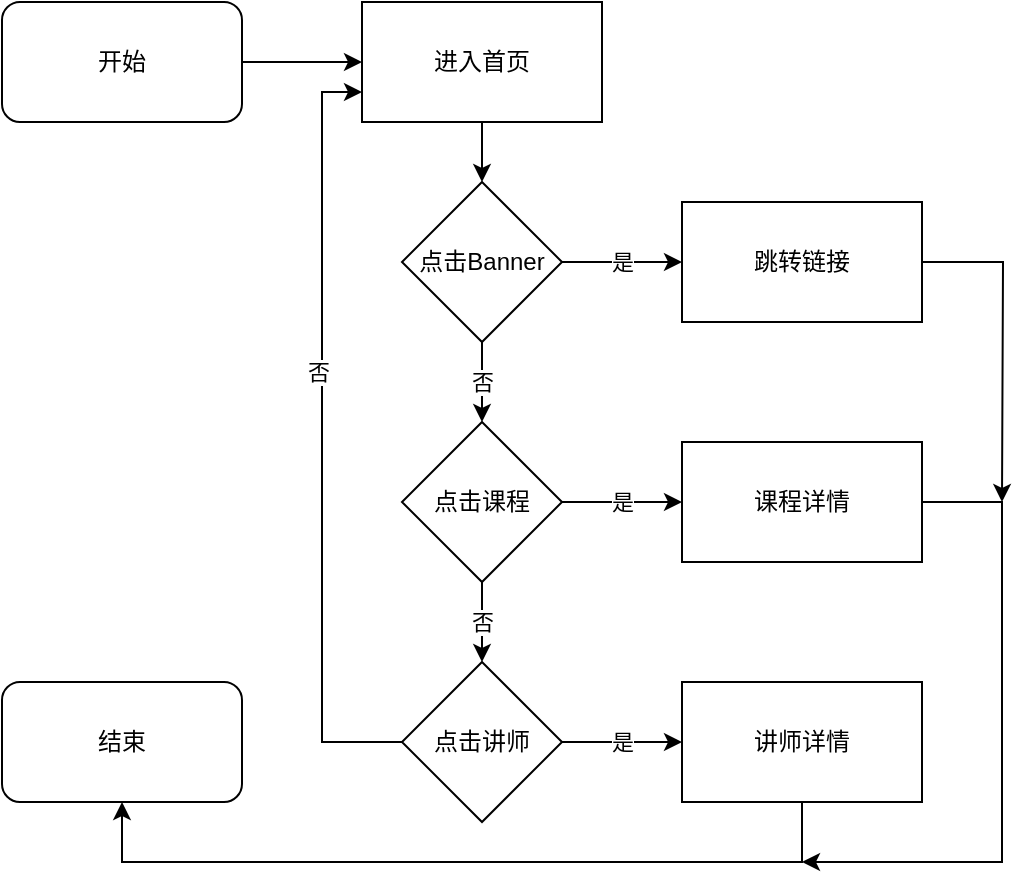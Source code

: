 <mxfile version="14.6.10" type="github" pages="8">
  <diagram id="-muVetCGprohidL9E17A" name="首页">
    <mxGraphModel dx="868" dy="482" grid="0" gridSize="10" guides="1" tooltips="1" connect="1" arrows="1" fold="1" page="1" pageScale="1" pageWidth="827" pageHeight="1169" math="0" shadow="0">
      <root>
        <mxCell id="0" />
        <mxCell id="1" parent="0" />
        <mxCell id="ohln1rY9EhB7PHT9uB4L-3" value="" style="edgeStyle=orthogonalEdgeStyle;rounded=0;orthogonalLoop=1;jettySize=auto;html=1;" parent="1" source="ohln1rY9EhB7PHT9uB4L-1" target="ohln1rY9EhB7PHT9uB4L-2" edge="1">
          <mxGeometry relative="1" as="geometry" />
        </mxCell>
        <mxCell id="ohln1rY9EhB7PHT9uB4L-1" value="开始" style="rounded=1;whiteSpace=wrap;html=1;" parent="1" vertex="1">
          <mxGeometry x="30" y="120" width="120" height="60" as="geometry" />
        </mxCell>
        <mxCell id="ohln1rY9EhB7PHT9uB4L-9" value="" style="edgeStyle=orthogonalEdgeStyle;rounded=0;orthogonalLoop=1;jettySize=auto;html=1;" parent="1" source="ohln1rY9EhB7PHT9uB4L-2" target="ohln1rY9EhB7PHT9uB4L-8" edge="1">
          <mxGeometry relative="1" as="geometry" />
        </mxCell>
        <mxCell id="ohln1rY9EhB7PHT9uB4L-2" value="进入首页" style="rounded=0;whiteSpace=wrap;html=1;" parent="1" vertex="1">
          <mxGeometry x="210" y="120" width="120" height="60" as="geometry" />
        </mxCell>
        <mxCell id="ohln1rY9EhB7PHT9uB4L-11" value="是" style="edgeStyle=orthogonalEdgeStyle;rounded=0;orthogonalLoop=1;jettySize=auto;html=1;" parent="1" source="ohln1rY9EhB7PHT9uB4L-8" target="ohln1rY9EhB7PHT9uB4L-10" edge="1">
          <mxGeometry relative="1" as="geometry" />
        </mxCell>
        <mxCell id="ohln1rY9EhB7PHT9uB4L-15" value="否" style="edgeStyle=orthogonalEdgeStyle;rounded=0;orthogonalLoop=1;jettySize=auto;html=1;" parent="1" source="ohln1rY9EhB7PHT9uB4L-8" target="ohln1rY9EhB7PHT9uB4L-14" edge="1">
          <mxGeometry relative="1" as="geometry" />
        </mxCell>
        <mxCell id="ohln1rY9EhB7PHT9uB4L-8" value="点击Banner" style="rhombus;whiteSpace=wrap;html=1;rounded=0;" parent="1" vertex="1">
          <mxGeometry x="230" y="210" width="80" height="80" as="geometry" />
        </mxCell>
        <mxCell id="ohln1rY9EhB7PHT9uB4L-31" style="edgeStyle=orthogonalEdgeStyle;rounded=0;orthogonalLoop=1;jettySize=auto;html=1;exitX=1;exitY=0.5;exitDx=0;exitDy=0;" parent="1" source="ohln1rY9EhB7PHT9uB4L-10" edge="1">
          <mxGeometry relative="1" as="geometry">
            <mxPoint x="530" y="370" as="targetPoint" />
          </mxGeometry>
        </mxCell>
        <mxCell id="ohln1rY9EhB7PHT9uB4L-10" value="跳转链接" style="whiteSpace=wrap;html=1;rounded=0;" parent="1" vertex="1">
          <mxGeometry x="370" y="220" width="120" height="60" as="geometry" />
        </mxCell>
        <mxCell id="ohln1rY9EhB7PHT9uB4L-17" value="否" style="edgeStyle=orthogonalEdgeStyle;rounded=0;orthogonalLoop=1;jettySize=auto;html=1;" parent="1" source="ohln1rY9EhB7PHT9uB4L-14" target="ohln1rY9EhB7PHT9uB4L-16" edge="1">
          <mxGeometry relative="1" as="geometry" />
        </mxCell>
        <mxCell id="ohln1rY9EhB7PHT9uB4L-25" value="是" style="edgeStyle=orthogonalEdgeStyle;rounded=0;orthogonalLoop=1;jettySize=auto;html=1;" parent="1" source="ohln1rY9EhB7PHT9uB4L-14" target="ohln1rY9EhB7PHT9uB4L-24" edge="1">
          <mxGeometry relative="1" as="geometry" />
        </mxCell>
        <mxCell id="ohln1rY9EhB7PHT9uB4L-14" value="点击课程" style="rhombus;whiteSpace=wrap;html=1;rounded=0;" parent="1" vertex="1">
          <mxGeometry x="230" y="330" width="80" height="80" as="geometry" />
        </mxCell>
        <mxCell id="ohln1rY9EhB7PHT9uB4L-27" value="是" style="edgeStyle=orthogonalEdgeStyle;rounded=0;orthogonalLoop=1;jettySize=auto;html=1;" parent="1" source="ohln1rY9EhB7PHT9uB4L-16" target="ohln1rY9EhB7PHT9uB4L-26" edge="1">
          <mxGeometry relative="1" as="geometry" />
        </mxCell>
        <mxCell id="UWkMSbDkoD0yoZh-emvr-1" style="edgeStyle=orthogonalEdgeStyle;rounded=0;orthogonalLoop=1;jettySize=auto;html=1;entryX=0;entryY=0.75;entryDx=0;entryDy=0;" parent="1" source="ohln1rY9EhB7PHT9uB4L-16" target="ohln1rY9EhB7PHT9uB4L-2" edge="1">
          <mxGeometry relative="1" as="geometry">
            <Array as="points">
              <mxPoint x="190" y="490" />
              <mxPoint x="190" y="165" />
            </Array>
          </mxGeometry>
        </mxCell>
        <mxCell id="UWkMSbDkoD0yoZh-emvr-2" value="否" style="edgeLabel;html=1;align=center;verticalAlign=middle;resizable=0;points=[];" parent="UWkMSbDkoD0yoZh-emvr-1" vertex="1" connectable="0">
          <mxGeometry x="0.169" y="2" relative="1" as="geometry">
            <mxPoint as="offset" />
          </mxGeometry>
        </mxCell>
        <mxCell id="ohln1rY9EhB7PHT9uB4L-16" value="点击讲师" style="rhombus;whiteSpace=wrap;html=1;rounded=0;" parent="1" vertex="1">
          <mxGeometry x="230" y="450" width="80" height="80" as="geometry" />
        </mxCell>
        <mxCell id="ohln1rY9EhB7PHT9uB4L-22" value="结束" style="rounded=1;whiteSpace=wrap;html=1;" parent="1" vertex="1">
          <mxGeometry x="30" y="460" width="120" height="60" as="geometry" />
        </mxCell>
        <mxCell id="ohln1rY9EhB7PHT9uB4L-30" style="edgeStyle=orthogonalEdgeStyle;rounded=0;orthogonalLoop=1;jettySize=auto;html=1;exitX=1;exitY=0.5;exitDx=0;exitDy=0;" parent="1" source="ohln1rY9EhB7PHT9uB4L-24" edge="1">
          <mxGeometry relative="1" as="geometry">
            <mxPoint x="430" y="550" as="targetPoint" />
            <Array as="points">
              <mxPoint x="530" y="370" />
              <mxPoint x="530" y="550" />
              <mxPoint x="430" y="550" />
            </Array>
          </mxGeometry>
        </mxCell>
        <mxCell id="ohln1rY9EhB7PHT9uB4L-24" value="课程详情" style="whiteSpace=wrap;html=1;rounded=0;" parent="1" vertex="1">
          <mxGeometry x="370" y="340" width="120" height="60" as="geometry" />
        </mxCell>
        <mxCell id="ohln1rY9EhB7PHT9uB4L-29" style="edgeStyle=orthogonalEdgeStyle;rounded=0;orthogonalLoop=1;jettySize=auto;html=1;entryX=0.5;entryY=1;entryDx=0;entryDy=0;" parent="1" source="ohln1rY9EhB7PHT9uB4L-26" target="ohln1rY9EhB7PHT9uB4L-22" edge="1">
          <mxGeometry relative="1" as="geometry">
            <mxPoint x="90" y="600" as="targetPoint" />
            <Array as="points">
              <mxPoint x="430" y="550" />
              <mxPoint x="90" y="550" />
            </Array>
          </mxGeometry>
        </mxCell>
        <mxCell id="ohln1rY9EhB7PHT9uB4L-26" value="讲师详情" style="whiteSpace=wrap;html=1;rounded=0;" parent="1" vertex="1">
          <mxGeometry x="370" y="460" width="120" height="60" as="geometry" />
        </mxCell>
      </root>
    </mxGraphModel>
  </diagram>
  <diagram id="BowaKGtA6qMr1BKsDz0Y" name="前台课程">
    <mxGraphModel dx="868" dy="482" grid="0" gridSize="10" guides="1" tooltips="1" connect="1" arrows="1" fold="1" page="1" pageScale="1" pageWidth="827" pageHeight="1169" math="0" shadow="0">
      <root>
        <mxCell id="KxBfUZQudGoGJKo_5Ngx-0" />
        <mxCell id="KxBfUZQudGoGJKo_5Ngx-1" parent="KxBfUZQudGoGJKo_5Ngx-0" />
        <mxCell id="zHdqhOE-mdiMgfRCY0YF-0" value="" style="edgeStyle=orthogonalEdgeStyle;rounded=0;orthogonalLoop=1;jettySize=auto;html=1;" parent="KxBfUZQudGoGJKo_5Ngx-1" source="Gzapa52f0Rgi2k--cGq4-0" target="K82Faf132YP2vwXWGpzv-0" edge="1">
          <mxGeometry relative="1" as="geometry" />
        </mxCell>
        <mxCell id="Gzapa52f0Rgi2k--cGq4-0" value="开始" style="rounded=1;whiteSpace=wrap;html=1;" parent="KxBfUZQudGoGJKo_5Ngx-1" vertex="1">
          <mxGeometry x="30" y="20" width="120" height="60" as="geometry" />
        </mxCell>
        <mxCell id="Gzapa52f0Rgi2k--cGq4-6" value="" style="edgeStyle=orthogonalEdgeStyle;rounded=0;orthogonalLoop=1;jettySize=auto;html=1;" parent="KxBfUZQudGoGJKo_5Ngx-1" source="Gzapa52f0Rgi2k--cGq4-3" target="Gzapa52f0Rgi2k--cGq4-5" edge="1">
          <mxGeometry relative="1" as="geometry" />
        </mxCell>
        <mxCell id="Gzapa52f0Rgi2k--cGq4-3" value="课程分类" style="rounded=0;whiteSpace=wrap;html=1;" parent="KxBfUZQudGoGJKo_5Ngx-1" vertex="1">
          <mxGeometry x="420" y="20" width="120" height="60" as="geometry" />
        </mxCell>
        <mxCell id="Gzapa52f0Rgi2k--cGq4-8" value="" style="edgeStyle=orthogonalEdgeStyle;rounded=0;orthogonalLoop=1;jettySize=auto;html=1;" parent="KxBfUZQudGoGJKo_5Ngx-1" source="Gzapa52f0Rgi2k--cGq4-5" target="Gzapa52f0Rgi2k--cGq4-7" edge="1">
          <mxGeometry relative="1" as="geometry" />
        </mxCell>
        <mxCell id="Gzapa52f0Rgi2k--cGq4-5" value="选择排序方式" style="rounded=0;whiteSpace=wrap;html=1;" parent="KxBfUZQudGoGJKo_5Ngx-1" vertex="1">
          <mxGeometry x="420" y="120" width="120" height="60" as="geometry" />
        </mxCell>
        <mxCell id="zHdqhOE-mdiMgfRCY0YF-3" value="" style="edgeStyle=orthogonalEdgeStyle;rounded=0;orthogonalLoop=1;jettySize=auto;html=1;" parent="KxBfUZQudGoGJKo_5Ngx-1" source="Gzapa52f0Rgi2k--cGq4-7" target="zHdqhOE-mdiMgfRCY0YF-2" edge="1">
          <mxGeometry relative="1" as="geometry" />
        </mxCell>
        <mxCell id="Gzapa52f0Rgi2k--cGq4-7" value="分页查询" style="rounded=0;whiteSpace=wrap;html=1;" parent="KxBfUZQudGoGJKo_5Ngx-1" vertex="1">
          <mxGeometry x="420" y="260" width="120" height="60" as="geometry" />
        </mxCell>
        <mxCell id="zHdqhOE-mdiMgfRCY0YF-1" value="" style="edgeStyle=orthogonalEdgeStyle;rounded=0;orthogonalLoop=1;jettySize=auto;html=1;" parent="KxBfUZQudGoGJKo_5Ngx-1" source="K82Faf132YP2vwXWGpzv-0" target="Gzapa52f0Rgi2k--cGq4-3" edge="1">
          <mxGeometry relative="1" as="geometry" />
        </mxCell>
        <mxCell id="K82Faf132YP2vwXWGpzv-0" value="前台课程" style="rounded=0;whiteSpace=wrap;html=1;" parent="KxBfUZQudGoGJKo_5Ngx-1" vertex="1">
          <mxGeometry x="220" y="20" width="120" height="60" as="geometry" />
        </mxCell>
        <mxCell id="zHdqhOE-mdiMgfRCY0YF-4" value="是" style="edgeStyle=orthogonalEdgeStyle;rounded=0;orthogonalLoop=1;jettySize=auto;html=1;" parent="KxBfUZQudGoGJKo_5Ngx-1" source="zHdqhOE-mdiMgfRCY0YF-2" edge="1">
          <mxGeometry relative="1" as="geometry">
            <mxPoint x="150" y="290" as="targetPoint" />
          </mxGeometry>
        </mxCell>
        <mxCell id="zHdqhOE-mdiMgfRCY0YF-5" style="edgeStyle=orthogonalEdgeStyle;rounded=0;orthogonalLoop=1;jettySize=auto;html=1;entryX=0.5;entryY=1;entryDx=0;entryDy=0;" parent="KxBfUZQudGoGJKo_5Ngx-1" source="zHdqhOE-mdiMgfRCY0YF-2" target="K82Faf132YP2vwXWGpzv-0" edge="1">
          <mxGeometry relative="1" as="geometry" />
        </mxCell>
        <mxCell id="zHdqhOE-mdiMgfRCY0YF-10" value="否" style="edgeLabel;html=1;align=center;verticalAlign=middle;resizable=0;points=[];" parent="zHdqhOE-mdiMgfRCY0YF-5" vertex="1" connectable="0">
          <mxGeometry x="-0.176" y="-2" relative="1" as="geometry">
            <mxPoint as="offset" />
          </mxGeometry>
        </mxCell>
        <mxCell id="zHdqhOE-mdiMgfRCY0YF-2" value="选择课程" style="rhombus;whiteSpace=wrap;html=1;" parent="KxBfUZQudGoGJKo_5Ngx-1" vertex="1">
          <mxGeometry x="240" y="250" width="80" height="80" as="geometry" />
        </mxCell>
        <mxCell id="zHdqhOE-mdiMgfRCY0YF-6" value="结束" style="rounded=1;whiteSpace=wrap;html=1;" parent="KxBfUZQudGoGJKo_5Ngx-1" vertex="1">
          <mxGeometry x="30" y="140" width="120" height="60" as="geometry" />
        </mxCell>
        <mxCell id="zHdqhOE-mdiMgfRCY0YF-8" value="" style="edgeStyle=orthogonalEdgeStyle;rounded=0;orthogonalLoop=1;jettySize=auto;html=1;" parent="KxBfUZQudGoGJKo_5Ngx-1" source="zHdqhOE-mdiMgfRCY0YF-7" target="zHdqhOE-mdiMgfRCY0YF-6" edge="1">
          <mxGeometry relative="1" as="geometry" />
        </mxCell>
        <mxCell id="zHdqhOE-mdiMgfRCY0YF-7" value="课程详情" style="rounded=0;whiteSpace=wrap;html=1;" parent="KxBfUZQudGoGJKo_5Ngx-1" vertex="1">
          <mxGeometry x="30" y="260" width="120" height="60" as="geometry" />
        </mxCell>
      </root>
    </mxGraphModel>
  </diagram>
  <diagram id="MepPPicDG2moPX-8mlr6" name="前台讲师">
    <mxGraphModel dx="868" dy="426" grid="0" gridSize="10" guides="1" tooltips="1" connect="1" arrows="1" fold="1" page="1" pageScale="1" pageWidth="827" pageHeight="1169" math="0" shadow="0">
      <root>
        <mxCell id="RYURyzUsfLm2JB_ogs4t-0" />
        <mxCell id="RYURyzUsfLm2JB_ogs4t-1" parent="RYURyzUsfLm2JB_ogs4t-0" />
        <mxCell id="tb-qzKbm0wfXL_SfX2Sx-0" value="" style="edgeStyle=orthogonalEdgeStyle;rounded=0;orthogonalLoop=1;jettySize=auto;html=1;" parent="RYURyzUsfLm2JB_ogs4t-1" source="KsVBIH08QNQ1NyHOmJTG-0" target="KsVBIH08QNQ1NyHOmJTG-1" edge="1">
          <mxGeometry relative="1" as="geometry" />
        </mxCell>
        <mxCell id="KsVBIH08QNQ1NyHOmJTG-0" value="开始" style="rounded=1;whiteSpace=wrap;html=1;" parent="RYURyzUsfLm2JB_ogs4t-1" vertex="1">
          <mxGeometry x="20" y="80" width="120" height="60" as="geometry" />
        </mxCell>
        <mxCell id="tb-qzKbm0wfXL_SfX2Sx-2" value="" style="edgeStyle=orthogonalEdgeStyle;rounded=0;orthogonalLoop=1;jettySize=auto;html=1;" parent="RYURyzUsfLm2JB_ogs4t-1" source="KsVBIH08QNQ1NyHOmJTG-1" target="tb-qzKbm0wfXL_SfX2Sx-1" edge="1">
          <mxGeometry relative="1" as="geometry" />
        </mxCell>
        <mxCell id="KsVBIH08QNQ1NyHOmJTG-1" value="前台课程" style="rounded=0;whiteSpace=wrap;html=1;" parent="RYURyzUsfLm2JB_ogs4t-1" vertex="1">
          <mxGeometry x="210" y="80" width="120" height="60" as="geometry" />
        </mxCell>
        <mxCell id="cSg_9xb-fCkNPHm3gPU1-3" value="" style="edgeStyle=orthogonalEdgeStyle;rounded=0;orthogonalLoop=1;jettySize=auto;html=1;" parent="RYURyzUsfLm2JB_ogs4t-1" source="tb-qzKbm0wfXL_SfX2Sx-1" target="cSg_9xb-fCkNPHm3gPU1-2" edge="1">
          <mxGeometry relative="1" as="geometry">
            <Array as="points">
              <mxPoint x="510" y="110" />
              <mxPoint x="510" y="260" />
            </Array>
          </mxGeometry>
        </mxCell>
        <mxCell id="tb-qzKbm0wfXL_SfX2Sx-1" value="分页查询" style="rounded=0;whiteSpace=wrap;html=1;" parent="RYURyzUsfLm2JB_ogs4t-1" vertex="1">
          <mxGeometry x="380" y="80" width="120" height="60" as="geometry" />
        </mxCell>
        <mxCell id="cSg_9xb-fCkNPHm3gPU1-5" value="" style="edgeStyle=orthogonalEdgeStyle;rounded=0;orthogonalLoop=1;jettySize=auto;html=1;" parent="RYURyzUsfLm2JB_ogs4t-1" source="cSg_9xb-fCkNPHm3gPU1-0" target="cSg_9xb-fCkNPHm3gPU1-1" edge="1">
          <mxGeometry relative="1" as="geometry" />
        </mxCell>
        <mxCell id="cSg_9xb-fCkNPHm3gPU1-0" value="讲师详情" style="rounded=0;whiteSpace=wrap;html=1;" parent="RYURyzUsfLm2JB_ogs4t-1" vertex="1">
          <mxGeometry x="200" y="230" width="120" height="60" as="geometry" />
        </mxCell>
        <mxCell id="cSg_9xb-fCkNPHm3gPU1-1" value="结束" style="rounded=1;whiteSpace=wrap;html=1;" parent="RYURyzUsfLm2JB_ogs4t-1" vertex="1">
          <mxGeometry x="20" y="230" width="120" height="60" as="geometry" />
        </mxCell>
        <mxCell id="cSg_9xb-fCkNPHm3gPU1-4" value="是" style="edgeStyle=orthogonalEdgeStyle;rounded=0;orthogonalLoop=1;jettySize=auto;html=1;" parent="RYURyzUsfLm2JB_ogs4t-1" source="cSg_9xb-fCkNPHm3gPU1-2" target="cSg_9xb-fCkNPHm3gPU1-0" edge="1">
          <mxGeometry relative="1" as="geometry" />
        </mxCell>
        <mxCell id="cSg_9xb-fCkNPHm3gPU1-6" value="否" style="edgeStyle=orthogonalEdgeStyle;rounded=0;orthogonalLoop=1;jettySize=auto;html=1;entryX=0.45;entryY=1;entryDx=0;entryDy=0;entryPerimeter=0;" parent="RYURyzUsfLm2JB_ogs4t-1" source="cSg_9xb-fCkNPHm3gPU1-2" target="KsVBIH08QNQ1NyHOmJTG-1" edge="1">
          <mxGeometry relative="1" as="geometry">
            <Array as="points">
              <mxPoint x="440" y="200" />
              <mxPoint x="264" y="200" />
            </Array>
          </mxGeometry>
        </mxCell>
        <mxCell id="cSg_9xb-fCkNPHm3gPU1-2" value="选择讲师" style="rhombus;whiteSpace=wrap;html=1;rounded=0;" parent="RYURyzUsfLm2JB_ogs4t-1" vertex="1">
          <mxGeometry x="400" y="220" width="80" height="80" as="geometry" />
        </mxCell>
      </root>
    </mxGraphModel>
  </diagram>
  <diagram id="uKfdhB-ppzgOLi92Zt6-" name="注册 登录">
    <mxGraphModel dx="1021" dy="501" grid="0" gridSize="10" guides="1" tooltips="1" connect="1" arrows="1" fold="1" page="1" pageScale="1" pageWidth="827" pageHeight="1169" math="0" shadow="0">
      <root>
        <mxCell id="8eO0yJ7IpjJWuwoVfzwm-0" />
        <mxCell id="8eO0yJ7IpjJWuwoVfzwm-1" parent="8eO0yJ7IpjJWuwoVfzwm-0" />
        <mxCell id="iymWX8VEQuK5iPDOn8wb-1" value="" style="edgeStyle=orthogonalEdgeStyle;rounded=0;orthogonalLoop=1;jettySize=auto;html=1;" parent="8eO0yJ7IpjJWuwoVfzwm-1" source="N4hTmCfnPL_Nd5vb7oD9-2" target="iymWX8VEQuK5iPDOn8wb-0" edge="1">
          <mxGeometry relative="1" as="geometry" />
        </mxCell>
        <mxCell id="N4hTmCfnPL_Nd5vb7oD9-2" value="开始" style="rounded=1;whiteSpace=wrap;html=1;" parent="8eO0yJ7IpjJWuwoVfzwm-1" vertex="1">
          <mxGeometry x="40" y="240" width="120" height="60" as="geometry" />
        </mxCell>
        <mxCell id="N4hTmCfnPL_Nd5vb7oD9-6" value="" style="edgeStyle=orthogonalEdgeStyle;rounded=0;orthogonalLoop=1;jettySize=auto;html=1;" parent="8eO0yJ7IpjJWuwoVfzwm-1" source="N4hTmCfnPL_Nd5vb7oD9-4" target="N4hTmCfnPL_Nd5vb7oD9-5" edge="1">
          <mxGeometry relative="1" as="geometry" />
        </mxCell>
        <mxCell id="N4hTmCfnPL_Nd5vb7oD9-8" value="否" style="edgeLabel;html=1;align=center;verticalAlign=middle;resizable=0;points=[];" parent="N4hTmCfnPL_Nd5vb7oD9-6" vertex="1" connectable="0">
          <mxGeometry x="-0.244" y="-2" relative="1" as="geometry">
            <mxPoint as="offset" />
          </mxGeometry>
        </mxCell>
        <mxCell id="N4hTmCfnPL_Nd5vb7oD9-12" value="" style="edgeStyle=orthogonalEdgeStyle;rounded=0;orthogonalLoop=1;jettySize=auto;html=1;" parent="8eO0yJ7IpjJWuwoVfzwm-1" source="N4hTmCfnPL_Nd5vb7oD9-4" target="N4hTmCfnPL_Nd5vb7oD9-11" edge="1">
          <mxGeometry relative="1" as="geometry" />
        </mxCell>
        <mxCell id="N4hTmCfnPL_Nd5vb7oD9-4" value="手机登录" style="rhombus;whiteSpace=wrap;html=1;" parent="8eO0yJ7IpjJWuwoVfzwm-1" vertex="1">
          <mxGeometry x="220" y="100" width="80" height="80" as="geometry" />
        </mxCell>
        <mxCell id="N4hTmCfnPL_Nd5vb7oD9-26" style="edgeStyle=orthogonalEdgeStyle;rounded=0;orthogonalLoop=1;jettySize=auto;html=1;" parent="8eO0yJ7IpjJWuwoVfzwm-1" source="N4hTmCfnPL_Nd5vb7oD9-5" target="N4hTmCfnPL_Nd5vb7oD9-24" edge="1">
          <mxGeometry relative="1" as="geometry" />
        </mxCell>
        <mxCell id="N4hTmCfnPL_Nd5vb7oD9-5" value="微信" style="whiteSpace=wrap;html=1;" parent="8eO0yJ7IpjJWuwoVfzwm-1" vertex="1">
          <mxGeometry x="200" y="240" width="120" height="60" as="geometry" />
        </mxCell>
        <mxCell id="N4hTmCfnPL_Nd5vb7oD9-14" value="否" style="edgeStyle=orthogonalEdgeStyle;rounded=0;orthogonalLoop=1;jettySize=auto;html=1;" parent="8eO0yJ7IpjJWuwoVfzwm-1" source="N4hTmCfnPL_Nd5vb7oD9-11" target="N4hTmCfnPL_Nd5vb7oD9-13" edge="1">
          <mxGeometry relative="1" as="geometry" />
        </mxCell>
        <mxCell id="N4hTmCfnPL_Nd5vb7oD9-17" value="" style="edgeStyle=orthogonalEdgeStyle;rounded=0;orthogonalLoop=1;jettySize=auto;html=1;" parent="8eO0yJ7IpjJWuwoVfzwm-1" source="N4hTmCfnPL_Nd5vb7oD9-11" target="N4hTmCfnPL_Nd5vb7oD9-16" edge="1">
          <mxGeometry relative="1" as="geometry" />
        </mxCell>
        <mxCell id="N4hTmCfnPL_Nd5vb7oD9-11" value="是否注册" style="rhombus;whiteSpace=wrap;html=1;" parent="8eO0yJ7IpjJWuwoVfzwm-1" vertex="1">
          <mxGeometry x="360" y="100" width="80" height="80" as="geometry" />
        </mxCell>
        <mxCell id="N4hTmCfnPL_Nd5vb7oD9-15" style="edgeStyle=orthogonalEdgeStyle;rounded=0;orthogonalLoop=1;jettySize=auto;html=1;entryX=0.5;entryY=0;entryDx=0;entryDy=0;" parent="8eO0yJ7IpjJWuwoVfzwm-1" source="N4hTmCfnPL_Nd5vb7oD9-13" target="N4hTmCfnPL_Nd5vb7oD9-4" edge="1">
          <mxGeometry relative="1" as="geometry" />
        </mxCell>
        <mxCell id="N4hTmCfnPL_Nd5vb7oD9-13" value="手机注册" style="whiteSpace=wrap;html=1;" parent="8eO0yJ7IpjJWuwoVfzwm-1" vertex="1">
          <mxGeometry x="340" y="10" width="120" height="40" as="geometry" />
        </mxCell>
        <mxCell id="N4hTmCfnPL_Nd5vb7oD9-19" value="" style="edgeStyle=orthogonalEdgeStyle;rounded=0;orthogonalLoop=1;jettySize=auto;html=1;" parent="8eO0yJ7IpjJWuwoVfzwm-1" source="N4hTmCfnPL_Nd5vb7oD9-16" target="N4hTmCfnPL_Nd5vb7oD9-18" edge="1">
          <mxGeometry relative="1" as="geometry" />
        </mxCell>
        <mxCell id="N4hTmCfnPL_Nd5vb7oD9-16" value="填写登录信息" style="whiteSpace=wrap;html=1;" parent="8eO0yJ7IpjJWuwoVfzwm-1" vertex="1">
          <mxGeometry x="340" y="240" width="120" height="60" as="geometry" />
        </mxCell>
        <mxCell id="N4hTmCfnPL_Nd5vb7oD9-21" value="否" style="edgeStyle=orthogonalEdgeStyle;rounded=0;orthogonalLoop=1;jettySize=auto;html=1;" parent="8eO0yJ7IpjJWuwoVfzwm-1" source="N4hTmCfnPL_Nd5vb7oD9-18" target="N4hTmCfnPL_Nd5vb7oD9-20" edge="1">
          <mxGeometry relative="1" as="geometry" />
        </mxCell>
        <mxCell id="N4hTmCfnPL_Nd5vb7oD9-27" value="是" style="edgeStyle=orthogonalEdgeStyle;rounded=0;orthogonalLoop=1;jettySize=auto;html=1;entryX=1;entryY=0.5;entryDx=0;entryDy=0;" parent="8eO0yJ7IpjJWuwoVfzwm-1" source="N4hTmCfnPL_Nd5vb7oD9-18" target="N4hTmCfnPL_Nd5vb7oD9-16" edge="1">
          <mxGeometry relative="1" as="geometry">
            <mxPoint x="500" y="270" as="targetPoint" />
            <Array as="points">
              <mxPoint x="480" y="370" />
              <mxPoint x="480" y="270" />
            </Array>
          </mxGeometry>
        </mxCell>
        <mxCell id="N4hTmCfnPL_Nd5vb7oD9-18" value="手机号有误" style="rhombus;whiteSpace=wrap;html=1;" parent="8eO0yJ7IpjJWuwoVfzwm-1" vertex="1">
          <mxGeometry x="360" y="330" width="80" height="80" as="geometry" />
        </mxCell>
        <mxCell id="N4hTmCfnPL_Nd5vb7oD9-25" value="否" style="edgeStyle=orthogonalEdgeStyle;rounded=0;orthogonalLoop=1;jettySize=auto;html=1;" parent="8eO0yJ7IpjJWuwoVfzwm-1" source="N4hTmCfnPL_Nd5vb7oD9-20" target="N4hTmCfnPL_Nd5vb7oD9-24" edge="1">
          <mxGeometry relative="1" as="geometry" />
        </mxCell>
        <mxCell id="N4hTmCfnPL_Nd5vb7oD9-28" style="edgeStyle=orthogonalEdgeStyle;rounded=0;orthogonalLoop=1;jettySize=auto;html=1;" parent="8eO0yJ7IpjJWuwoVfzwm-1" source="N4hTmCfnPL_Nd5vb7oD9-20" edge="1">
          <mxGeometry relative="1" as="geometry">
            <mxPoint x="480" y="370" as="targetPoint" />
          </mxGeometry>
        </mxCell>
        <mxCell id="N4hTmCfnPL_Nd5vb7oD9-29" value="是" style="edgeLabel;html=1;align=center;verticalAlign=middle;resizable=0;points=[];" parent="N4hTmCfnPL_Nd5vb7oD9-28" vertex="1" connectable="0">
          <mxGeometry x="-0.16" relative="1" as="geometry">
            <mxPoint as="offset" />
          </mxGeometry>
        </mxCell>
        <mxCell id="N4hTmCfnPL_Nd5vb7oD9-20" value="密码有误" style="rhombus;whiteSpace=wrap;html=1;" parent="8eO0yJ7IpjJWuwoVfzwm-1" vertex="1">
          <mxGeometry x="360" y="440" width="80" height="80" as="geometry" />
        </mxCell>
        <mxCell id="N4hTmCfnPL_Nd5vb7oD9-24" value="结束" style="rounded=1;whiteSpace=wrap;html=1;" parent="8eO0yJ7IpjJWuwoVfzwm-1" vertex="1">
          <mxGeometry x="200" y="450" width="120" height="60" as="geometry" />
        </mxCell>
        <mxCell id="iymWX8VEQuK5iPDOn8wb-2" value="" style="edgeStyle=orthogonalEdgeStyle;rounded=0;orthogonalLoop=1;jettySize=auto;html=1;" parent="8eO0yJ7IpjJWuwoVfzwm-1" source="iymWX8VEQuK5iPDOn8wb-0" target="N4hTmCfnPL_Nd5vb7oD9-4" edge="1">
          <mxGeometry relative="1" as="geometry" />
        </mxCell>
        <mxCell id="iymWX8VEQuK5iPDOn8wb-0" value="注册登录页面" style="rounded=0;whiteSpace=wrap;html=1;" parent="8eO0yJ7IpjJWuwoVfzwm-1" vertex="1">
          <mxGeometry x="40" y="110" width="120" height="60" as="geometry" />
        </mxCell>
      </root>
    </mxGraphModel>
  </diagram>
  <diagram id="-VE83JN1E9pnS8LR2xOb" name="讲师详情">
    <mxGraphModel dx="1695" dy="426" grid="0" gridSize="10" guides="1" tooltips="1" connect="1" arrows="1" fold="1" page="1" pageScale="1" pageWidth="827" pageHeight="1169" math="0" shadow="0">
      <root>
        <mxCell id="Jj-fmwCspITYJ1GHxdbm-0" />
        <mxCell id="Jj-fmwCspITYJ1GHxdbm-1" parent="Jj-fmwCspITYJ1GHxdbm-0" />
        <mxCell id="6T3OYK1OkhTEHAxv9geF-0" value="" style="edgeStyle=orthogonalEdgeStyle;rounded=0;orthogonalLoop=1;jettySize=auto;html=1;" parent="Jj-fmwCspITYJ1GHxdbm-1" source="Jj-fmwCspITYJ1GHxdbm-2" target="9EldgRSQ_j8Wmf-JkiFy-0" edge="1">
          <mxGeometry relative="1" as="geometry" />
        </mxCell>
        <mxCell id="Jj-fmwCspITYJ1GHxdbm-2" value="开始" style="rounded=1;whiteSpace=wrap;html=1;" parent="Jj-fmwCspITYJ1GHxdbm-1" vertex="1">
          <mxGeometry x="-636" y="147" width="120" height="60" as="geometry" />
        </mxCell>
        <mxCell id="Jj-fmwCspITYJ1GHxdbm-6" value="结束" style="rounded=1;whiteSpace=wrap;html=1;" parent="Jj-fmwCspITYJ1GHxdbm-1" vertex="1">
          <mxGeometry x="-456" y="327" width="120" height="60" as="geometry" />
        </mxCell>
        <mxCell id="uJKg4FpdC9hoUAb7dcHC-3" value="" style="edgeStyle=orthogonalEdgeStyle;rounded=0;orthogonalLoop=1;jettySize=auto;html=1;" parent="Jj-fmwCspITYJ1GHxdbm-1" source="uJKg4FpdC9hoUAb7dcHC-0" target="uJKg4FpdC9hoUAb7dcHC-2" edge="1">
          <mxGeometry relative="1" as="geometry" />
        </mxCell>
        <mxCell id="uJKg4FpdC9hoUAb7dcHC-6" value="是" style="edgeLabel;html=1;align=center;verticalAlign=middle;resizable=0;points=[];" parent="uJKg4FpdC9hoUAb7dcHC-3" vertex="1" connectable="0">
          <mxGeometry x="-0.28" y="-3" relative="1" as="geometry">
            <mxPoint as="offset" />
          </mxGeometry>
        </mxCell>
        <mxCell id="uJKg4FpdC9hoUAb7dcHC-4" style="edgeStyle=orthogonalEdgeStyle;rounded=0;orthogonalLoop=1;jettySize=auto;html=1;" parent="Jj-fmwCspITYJ1GHxdbm-1" source="uJKg4FpdC9hoUAb7dcHC-0" target="Jj-fmwCspITYJ1GHxdbm-6" edge="1">
          <mxGeometry relative="1" as="geometry">
            <Array as="points">
              <mxPoint x="-216" y="357" />
            </Array>
          </mxGeometry>
        </mxCell>
        <mxCell id="uJKg4FpdC9hoUAb7dcHC-5" value="否" style="edgeLabel;html=1;align=center;verticalAlign=middle;resizable=0;points=[];" parent="uJKg4FpdC9hoUAb7dcHC-4" vertex="1" connectable="0">
          <mxGeometry x="-0.667" y="2" relative="1" as="geometry">
            <mxPoint as="offset" />
          </mxGeometry>
        </mxCell>
        <mxCell id="uJKg4FpdC9hoUAb7dcHC-0" value="选择主讲课程" style="rhombus;whiteSpace=wrap;html=1;" parent="Jj-fmwCspITYJ1GHxdbm-1" vertex="1">
          <mxGeometry x="-256" y="137" width="80" height="80" as="geometry" />
        </mxCell>
        <mxCell id="uJKg4FpdC9hoUAb7dcHC-7" style="edgeStyle=orthogonalEdgeStyle;rounded=0;orthogonalLoop=1;jettySize=auto;html=1;" parent="Jj-fmwCspITYJ1GHxdbm-1" source="uJKg4FpdC9hoUAb7dcHC-2" edge="1">
          <mxGeometry relative="1" as="geometry">
            <mxPoint x="-216" y="357" as="targetPoint" />
          </mxGeometry>
        </mxCell>
        <mxCell id="uJKg4FpdC9hoUAb7dcHC-2" value="课程详情" style="whiteSpace=wrap;html=1;" parent="Jj-fmwCspITYJ1GHxdbm-1" vertex="1">
          <mxGeometry x="-136" y="327" width="120" height="60" as="geometry" />
        </mxCell>
        <mxCell id="6T3OYK1OkhTEHAxv9geF-1" value="" style="edgeStyle=orthogonalEdgeStyle;rounded=0;orthogonalLoop=1;jettySize=auto;html=1;" parent="Jj-fmwCspITYJ1GHxdbm-1" source="9EldgRSQ_j8Wmf-JkiFy-0" target="uJKg4FpdC9hoUAb7dcHC-0" edge="1">
          <mxGeometry relative="1" as="geometry" />
        </mxCell>
        <mxCell id="9EldgRSQ_j8Wmf-JkiFy-0" value="讲师详情" style="rounded=0;whiteSpace=wrap;html=1;" parent="Jj-fmwCspITYJ1GHxdbm-1" vertex="1">
          <mxGeometry x="-456" y="147" width="120" height="60" as="geometry" />
        </mxCell>
      </root>
    </mxGraphModel>
  </diagram>
  <diagram id="k_lhRhxCmC_rFuB4rXsM" name="课程详情">
    <mxGraphModel dx="1021" dy="1736" grid="0" gridSize="10" guides="1" tooltips="1" connect="1" arrows="1" fold="1" page="1" pageScale="1" pageWidth="827" pageHeight="1169" math="0" shadow="0">
      <root>
        <mxCell id="q580-TQVkMoyCNeISTnV-0" />
        <mxCell id="q580-TQVkMoyCNeISTnV-1" parent="q580-TQVkMoyCNeISTnV-0" />
        <mxCell id="HWuHWR-WSxDNGcm_jEvQ-12" value="" style="edgeStyle=orthogonalEdgeStyle;rounded=0;orthogonalLoop=1;jettySize=auto;html=1;" parent="q580-TQVkMoyCNeISTnV-1" source="q580-TQVkMoyCNeISTnV-2" target="HWuHWR-WSxDNGcm_jEvQ-11" edge="1">
          <mxGeometry relative="1" as="geometry" />
        </mxCell>
        <mxCell id="q580-TQVkMoyCNeISTnV-2" value="课程详情" style="rounded=0;whiteSpace=wrap;html=1;" parent="q580-TQVkMoyCNeISTnV-1" vertex="1">
          <mxGeometry x="190" y="90" width="120" height="60" as="geometry" />
        </mxCell>
        <mxCell id="HWuHWR-WSxDNGcm_jEvQ-3" value="是" style="edgeStyle=orthogonalEdgeStyle;rounded=0;orthogonalLoop=1;jettySize=auto;html=1;" parent="q580-TQVkMoyCNeISTnV-1" source="q580-TQVkMoyCNeISTnV-3" target="HWuHWR-WSxDNGcm_jEvQ-2" edge="1">
          <mxGeometry relative="1" as="geometry" />
        </mxCell>
        <mxCell id="HWuHWR-WSxDNGcm_jEvQ-5" value="否" style="edgeStyle=orthogonalEdgeStyle;rounded=0;orthogonalLoop=1;jettySize=auto;html=1;" parent="q580-TQVkMoyCNeISTnV-1" source="q580-TQVkMoyCNeISTnV-3" target="HWuHWR-WSxDNGcm_jEvQ-4" edge="1">
          <mxGeometry relative="1" as="geometry" />
        </mxCell>
        <mxCell id="q580-TQVkMoyCNeISTnV-3" value="收藏课程" style="rhombus;whiteSpace=wrap;html=1;" parent="q580-TQVkMoyCNeISTnV-1" vertex="1">
          <mxGeometry x="490" y="80" width="80" height="80" as="geometry" />
        </mxCell>
        <mxCell id="HWuHWR-WSxDNGcm_jEvQ-0" value="" style="edgeStyle=orthogonalEdgeStyle;rounded=0;orthogonalLoop=1;jettySize=auto;html=1;" parent="q580-TQVkMoyCNeISTnV-1" source="q580-TQVkMoyCNeISTnV-4" target="q580-TQVkMoyCNeISTnV-2" edge="1">
          <mxGeometry relative="1" as="geometry" />
        </mxCell>
        <mxCell id="q580-TQVkMoyCNeISTnV-4" value="开始" style="rounded=1;whiteSpace=wrap;html=1;" parent="q580-TQVkMoyCNeISTnV-1" vertex="1">
          <mxGeometry x="30" y="90" width="120" height="60" as="geometry" />
        </mxCell>
        <mxCell id="HWuHWR-WSxDNGcm_jEvQ-19" style="edgeStyle=orthogonalEdgeStyle;rounded=0;orthogonalLoop=1;jettySize=auto;html=1;entryX=1;entryY=0.5;entryDx=0;entryDy=0;" parent="q580-TQVkMoyCNeISTnV-1" source="HWuHWR-WSxDNGcm_jEvQ-2" target="HWuHWR-WSxDNGcm_jEvQ-6" edge="1">
          <mxGeometry relative="1" as="geometry">
            <mxPoint x="620" y="340" as="targetPoint" />
            <Array as="points">
              <mxPoint x="610" y="17" />
              <mxPoint x="610" y="380" />
            </Array>
          </mxGeometry>
        </mxCell>
        <mxCell id="HWuHWR-WSxDNGcm_jEvQ-2" value="收藏成功" style="whiteSpace=wrap;html=1;" parent="q580-TQVkMoyCNeISTnV-1" vertex="1">
          <mxGeometry x="470" y="-13" width="120" height="60" as="geometry" />
        </mxCell>
        <mxCell id="HWuHWR-WSxDNGcm_jEvQ-7" value="" style="edgeStyle=orthogonalEdgeStyle;rounded=0;orthogonalLoop=1;jettySize=auto;html=1;" parent="q580-TQVkMoyCNeISTnV-1" source="HWuHWR-WSxDNGcm_jEvQ-4" target="HWuHWR-WSxDNGcm_jEvQ-6" edge="1">
          <mxGeometry relative="1" as="geometry" />
        </mxCell>
        <mxCell id="HWuHWR-WSxDNGcm_jEvQ-4" value="取消收藏" style="whiteSpace=wrap;html=1;" parent="q580-TQVkMoyCNeISTnV-1" vertex="1">
          <mxGeometry x="470" y="200" width="120" height="60" as="geometry" />
        </mxCell>
        <mxCell id="HWuHWR-WSxDNGcm_jEvQ-23" value="是" style="edgeStyle=orthogonalEdgeStyle;rounded=0;orthogonalLoop=1;jettySize=auto;html=1;" parent="q580-TQVkMoyCNeISTnV-1" source="HWuHWR-WSxDNGcm_jEvQ-6" target="HWuHWR-WSxDNGcm_jEvQ-22" edge="1">
          <mxGeometry relative="1" as="geometry" />
        </mxCell>
        <mxCell id="HWuHWR-WSxDNGcm_jEvQ-37" value="否" style="edgeStyle=orthogonalEdgeStyle;rounded=0;orthogonalLoop=1;jettySize=auto;html=1;" parent="q580-TQVkMoyCNeISTnV-1" source="HWuHWR-WSxDNGcm_jEvQ-6" target="HWuHWR-WSxDNGcm_jEvQ-36" edge="1">
          <mxGeometry relative="1" as="geometry" />
        </mxCell>
        <mxCell id="HWuHWR-WSxDNGcm_jEvQ-6" value="评论课程" style="rhombus;whiteSpace=wrap;html=1;" parent="q580-TQVkMoyCNeISTnV-1" vertex="1">
          <mxGeometry x="490" y="340" width="80" height="80" as="geometry" />
        </mxCell>
        <mxCell id="HWuHWR-WSxDNGcm_jEvQ-13" value="否" style="edgeStyle=orthogonalEdgeStyle;rounded=0;orthogonalLoop=1;jettySize=auto;html=1;" parent="q580-TQVkMoyCNeISTnV-1" source="HWuHWR-WSxDNGcm_jEvQ-11" target="q580-TQVkMoyCNeISTnV-3" edge="1">
          <mxGeometry relative="1" as="geometry" />
        </mxCell>
        <mxCell id="HWuHWR-WSxDNGcm_jEvQ-15" value="是" style="edgeStyle=orthogonalEdgeStyle;rounded=0;orthogonalLoop=1;jettySize=auto;html=1;" parent="q580-TQVkMoyCNeISTnV-1" source="HWuHWR-WSxDNGcm_jEvQ-11" target="HWuHWR-WSxDNGcm_jEvQ-14" edge="1">
          <mxGeometry relative="1" as="geometry" />
        </mxCell>
        <mxCell id="HWuHWR-WSxDNGcm_jEvQ-11" value="购买课程" style="rhombus;whiteSpace=wrap;html=1;rounded=0;" parent="q580-TQVkMoyCNeISTnV-1" vertex="1">
          <mxGeometry x="360" y="80" width="80" height="80" as="geometry" />
        </mxCell>
        <mxCell id="HWuHWR-WSxDNGcm_jEvQ-18" style="edgeStyle=orthogonalEdgeStyle;rounded=0;orthogonalLoop=1;jettySize=auto;html=1;entryX=0;entryY=0.5;entryDx=0;entryDy=0;entryPerimeter=0;" parent="q580-TQVkMoyCNeISTnV-1" source="HWuHWR-WSxDNGcm_jEvQ-14" target="HWuHWR-WSxDNGcm_jEvQ-17" edge="1">
          <mxGeometry relative="1" as="geometry">
            <Array as="points">
              <mxPoint x="20" y="16" />
              <mxPoint x="20" y="280" />
            </Array>
          </mxGeometry>
        </mxCell>
        <mxCell id="HWuHWR-WSxDNGcm_jEvQ-14" value="订单详情页面" style="whiteSpace=wrap;html=1;rounded=0;" parent="q580-TQVkMoyCNeISTnV-1" vertex="1">
          <mxGeometry x="340" y="-14" width="120" height="60" as="geometry" />
        </mxCell>
        <mxCell id="HWuHWR-WSxDNGcm_jEvQ-17" value="结束" style="rounded=1;whiteSpace=wrap;html=1;" parent="q580-TQVkMoyCNeISTnV-1" vertex="1">
          <mxGeometry x="35" y="250" width="120" height="60" as="geometry" />
        </mxCell>
        <mxCell id="HWuHWR-WSxDNGcm_jEvQ-25" value="" style="edgeStyle=orthogonalEdgeStyle;rounded=0;orthogonalLoop=1;jettySize=auto;html=1;" parent="q580-TQVkMoyCNeISTnV-1" source="HWuHWR-WSxDNGcm_jEvQ-22" target="HWuHWR-WSxDNGcm_jEvQ-24" edge="1">
          <mxGeometry relative="1" as="geometry" />
        </mxCell>
        <mxCell id="HWuHWR-WSxDNGcm_jEvQ-29" value="" style="edgeStyle=orthogonalEdgeStyle;rounded=0;orthogonalLoop=1;jettySize=auto;html=1;" parent="q580-TQVkMoyCNeISTnV-1" source="HWuHWR-WSxDNGcm_jEvQ-22" target="HWuHWR-WSxDNGcm_jEvQ-28" edge="1">
          <mxGeometry relative="1" as="geometry" />
        </mxCell>
        <mxCell id="HWuHWR-WSxDNGcm_jEvQ-22" value="是否登录" style="rhombus;whiteSpace=wrap;html=1;" parent="q580-TQVkMoyCNeISTnV-1" vertex="1">
          <mxGeometry x="360" y="340" width="80" height="80" as="geometry" />
        </mxCell>
        <mxCell id="HWuHWR-WSxDNGcm_jEvQ-27" value="" style="edgeStyle=orthogonalEdgeStyle;rounded=0;orthogonalLoop=1;jettySize=auto;html=1;" parent="q580-TQVkMoyCNeISTnV-1" source="HWuHWR-WSxDNGcm_jEvQ-24" target="HWuHWR-WSxDNGcm_jEvQ-26" edge="1">
          <mxGeometry relative="1" as="geometry" />
        </mxCell>
        <mxCell id="HWuHWR-WSxDNGcm_jEvQ-24" value="未登录" style="whiteSpace=wrap;html=1;" parent="q580-TQVkMoyCNeISTnV-1" vertex="1">
          <mxGeometry x="340" y="450" width="120" height="60" as="geometry" />
        </mxCell>
        <mxCell id="HWuHWR-WSxDNGcm_jEvQ-30" style="edgeStyle=orthogonalEdgeStyle;rounded=0;orthogonalLoop=1;jettySize=auto;html=1;entryX=0.45;entryY=1.033;entryDx=0;entryDy=0;entryPerimeter=0;" parent="q580-TQVkMoyCNeISTnV-1" source="HWuHWR-WSxDNGcm_jEvQ-26" target="HWuHWR-WSxDNGcm_jEvQ-17" edge="1">
          <mxGeometry relative="1" as="geometry" />
        </mxCell>
        <mxCell id="HWuHWR-WSxDNGcm_jEvQ-26" value="注册登录页面" style="whiteSpace=wrap;html=1;" parent="q580-TQVkMoyCNeISTnV-1" vertex="1">
          <mxGeometry x="180" y="450" width="120" height="60" as="geometry" />
        </mxCell>
        <mxCell id="dmJgmgsfOOX2trIGR0hY-9" style="edgeStyle=orthogonalEdgeStyle;rounded=0;orthogonalLoop=1;jettySize=auto;html=1;exitX=0.5;exitY=0;exitDx=0;exitDy=0;entryX=0.5;entryY=1;entryDx=0;entryDy=0;" parent="q580-TQVkMoyCNeISTnV-1" source="HWuHWR-WSxDNGcm_jEvQ-28" target="HWuHWR-WSxDNGcm_jEvQ-38" edge="1">
          <mxGeometry relative="1" as="geometry">
            <Array as="points">
              <mxPoint x="240" y="330" />
              <mxPoint x="420" y="330" />
            </Array>
          </mxGeometry>
        </mxCell>
        <mxCell id="HWuHWR-WSxDNGcm_jEvQ-28" value="评论成功" style="whiteSpace=wrap;html=1;" parent="q580-TQVkMoyCNeISTnV-1" vertex="1">
          <mxGeometry x="180" y="350" width="120" height="60" as="geometry" />
        </mxCell>
        <mxCell id="HWuHWR-WSxDNGcm_jEvQ-44" style="edgeStyle=orthogonalEdgeStyle;rounded=0;orthogonalLoop=1;jettySize=auto;html=1;" parent="q580-TQVkMoyCNeISTnV-1" source="HWuHWR-WSxDNGcm_jEvQ-36" edge="1">
          <mxGeometry relative="1" as="geometry">
            <mxPoint x="240" y="330" as="targetPoint" />
            <Array as="points">
              <mxPoint x="530" y="524" />
              <mxPoint x="140" y="524" />
              <mxPoint x="140" y="330" />
            </Array>
          </mxGeometry>
        </mxCell>
        <mxCell id="HWuHWR-WSxDNGcm_jEvQ-36" value="取消评论" style="whiteSpace=wrap;html=1;" parent="q580-TQVkMoyCNeISTnV-1" vertex="1">
          <mxGeometry x="470" y="450" width="120" height="60" as="geometry" />
        </mxCell>
        <mxCell id="HWuHWR-WSxDNGcm_jEvQ-40" value="是" style="edgeStyle=orthogonalEdgeStyle;rounded=0;orthogonalLoop=1;jettySize=auto;html=1;" parent="q580-TQVkMoyCNeISTnV-1" source="HWuHWR-WSxDNGcm_jEvQ-38" target="HWuHWR-WSxDNGcm_jEvQ-39" edge="1">
          <mxGeometry relative="1" as="geometry" />
        </mxCell>
        <mxCell id="HWuHWR-WSxDNGcm_jEvQ-42" value="否" style="edgeStyle=orthogonalEdgeStyle;rounded=0;orthogonalLoop=1;jettySize=auto;html=1;exitX=0.5;exitY=0;exitDx=0;exitDy=0;entryX=1;entryY=0.5;entryDx=0;entryDy=0;" parent="q580-TQVkMoyCNeISTnV-1" source="HWuHWR-WSxDNGcm_jEvQ-38" target="dmJgmgsfOOX2trIGR0hY-3" edge="1">
          <mxGeometry relative="1" as="geometry">
            <mxPoint x="405" y="220" as="targetPoint" />
            <Array as="points">
              <mxPoint x="420" y="200" />
            </Array>
          </mxGeometry>
        </mxCell>
        <mxCell id="HWuHWR-WSxDNGcm_jEvQ-38" value="观看课程" style="rhombus;whiteSpace=wrap;html=1;" parent="q580-TQVkMoyCNeISTnV-1" vertex="1">
          <mxGeometry x="380" y="240" width="80" height="80" as="geometry" />
        </mxCell>
        <mxCell id="HWuHWR-WSxDNGcm_jEvQ-41" value="" style="edgeStyle=orthogonalEdgeStyle;rounded=0;orthogonalLoop=1;jettySize=auto;html=1;" parent="q580-TQVkMoyCNeISTnV-1" source="HWuHWR-WSxDNGcm_jEvQ-39" target="HWuHWR-WSxDNGcm_jEvQ-17" edge="1">
          <mxGeometry relative="1" as="geometry" />
        </mxCell>
        <mxCell id="HWuHWR-WSxDNGcm_jEvQ-39" value="跳转小节视频" style="whiteSpace=wrap;html=1;" parent="q580-TQVkMoyCNeISTnV-1" vertex="1">
          <mxGeometry x="195" y="250" width="120" height="60" as="geometry" />
        </mxCell>
        <mxCell id="dmJgmgsfOOX2trIGR0hY-5" value="是" style="edgeStyle=orthogonalEdgeStyle;rounded=0;orthogonalLoop=1;jettySize=auto;html=1;" parent="q580-TQVkMoyCNeISTnV-1" source="dmJgmgsfOOX2trIGR0hY-3" target="dmJgmgsfOOX2trIGR0hY-4" edge="1">
          <mxGeometry relative="1" as="geometry" />
        </mxCell>
        <mxCell id="dmJgmgsfOOX2trIGR0hY-7" value="否" style="edgeStyle=orthogonalEdgeStyle;rounded=0;orthogonalLoop=1;jettySize=auto;html=1;entryX=0.5;entryY=1;entryDx=0;entryDy=0;exitX=0.5;exitY=0;exitDx=0;exitDy=0;" parent="q580-TQVkMoyCNeISTnV-1" source="dmJgmgsfOOX2trIGR0hY-3" target="q580-TQVkMoyCNeISTnV-2" edge="1">
          <mxGeometry relative="1" as="geometry">
            <Array as="points">
              <mxPoint x="250" y="160" />
            </Array>
          </mxGeometry>
        </mxCell>
        <mxCell id="dmJgmgsfOOX2trIGR0hY-3" value="相关课程" style="rhombus;whiteSpace=wrap;html=1;" parent="q580-TQVkMoyCNeISTnV-1" vertex="1">
          <mxGeometry x="310" y="160" width="80" height="80" as="geometry" />
        </mxCell>
        <mxCell id="dmJgmgsfOOX2trIGR0hY-6" style="edgeStyle=orthogonalEdgeStyle;rounded=0;orthogonalLoop=1;jettySize=auto;html=1;" parent="q580-TQVkMoyCNeISTnV-1" source="dmJgmgsfOOX2trIGR0hY-4" edge="1">
          <mxGeometry relative="1" as="geometry">
            <mxPoint x="90" y="250" as="targetPoint" />
          </mxGeometry>
        </mxCell>
        <mxCell id="dmJgmgsfOOX2trIGR0hY-4" value="跳转课程" style="whiteSpace=wrap;html=1;" parent="q580-TQVkMoyCNeISTnV-1" vertex="1">
          <mxGeometry x="130" y="170" width="120" height="60" as="geometry" />
        </mxCell>
      </root>
    </mxGraphModel>
  </diagram>
  <diagram id="dLgM1igjS1nhZ0G7z9gl" name="今日推荐">
    <mxGraphModel dx="868" dy="426" grid="0" gridSize="10" guides="1" tooltips="1" connect="1" arrows="1" fold="1" page="1" pageScale="1" pageWidth="827" pageHeight="1169" math="0" shadow="0">
      <root>
        <mxCell id="QG2JiZ_NUHyjrM9AuP7i-0" />
        <mxCell id="QG2JiZ_NUHyjrM9AuP7i-1" parent="QG2JiZ_NUHyjrM9AuP7i-0" />
        <mxCell id="QG2JiZ_NUHyjrM9AuP7i-4" value="" style="edgeStyle=orthogonalEdgeStyle;rounded=0;orthogonalLoop=1;jettySize=auto;html=1;" parent="QG2JiZ_NUHyjrM9AuP7i-1" source="QG2JiZ_NUHyjrM9AuP7i-2" target="QG2JiZ_NUHyjrM9AuP7i-3" edge="1">
          <mxGeometry relative="1" as="geometry" />
        </mxCell>
        <mxCell id="QG2JiZ_NUHyjrM9AuP7i-2" value="开始" style="rounded=1;whiteSpace=wrap;html=1;" parent="QG2JiZ_NUHyjrM9AuP7i-1" vertex="1">
          <mxGeometry x="80" y="160" width="120" height="60" as="geometry" />
        </mxCell>
        <mxCell id="MPo1_gR5JLo6UMfKzLai-1" value="" style="edgeStyle=orthogonalEdgeStyle;rounded=0;orthogonalLoop=1;jettySize=auto;html=1;" parent="QG2JiZ_NUHyjrM9AuP7i-1" source="QG2JiZ_NUHyjrM9AuP7i-3" target="MPo1_gR5JLo6UMfKzLai-0" edge="1">
          <mxGeometry relative="1" as="geometry" />
        </mxCell>
        <mxCell id="QG2JiZ_NUHyjrM9AuP7i-3" value="今日推荐" style="rounded=0;whiteSpace=wrap;html=1;" parent="QG2JiZ_NUHyjrM9AuP7i-1" vertex="1">
          <mxGeometry x="240" y="160" width="120" height="60" as="geometry" />
        </mxCell>
        <mxCell id="MPo1_gR5JLo6UMfKzLai-3" value="是" style="edgeStyle=orthogonalEdgeStyle;rounded=0;orthogonalLoop=1;jettySize=auto;html=1;" parent="QG2JiZ_NUHyjrM9AuP7i-1" source="MPo1_gR5JLo6UMfKzLai-0" target="MPo1_gR5JLo6UMfKzLai-2" edge="1">
          <mxGeometry relative="1" as="geometry" />
        </mxCell>
        <mxCell id="MPo1_gR5JLo6UMfKzLai-5" value="否" style="edgeStyle=orthogonalEdgeStyle;rounded=0;orthogonalLoop=1;jettySize=auto;html=1;" parent="QG2JiZ_NUHyjrM9AuP7i-1" source="MPo1_gR5JLo6UMfKzLai-0" target="MPo1_gR5JLo6UMfKzLai-4" edge="1">
          <mxGeometry relative="1" as="geometry" />
        </mxCell>
        <mxCell id="MPo1_gR5JLo6UMfKzLai-0" value="是否登录" style="rhombus;whiteSpace=wrap;html=1;rounded=0;" parent="QG2JiZ_NUHyjrM9AuP7i-1" vertex="1">
          <mxGeometry x="420" y="150" width="80" height="80" as="geometry" />
        </mxCell>
        <mxCell id="MPo1_gR5JLo6UMfKzLai-7" style="edgeStyle=orthogonalEdgeStyle;rounded=0;orthogonalLoop=1;jettySize=auto;html=1;entryX=1;entryY=0.5;entryDx=0;entryDy=0;" parent="QG2JiZ_NUHyjrM9AuP7i-1" source="MPo1_gR5JLo6UMfKzLai-2" target="MPo1_gR5JLo6UMfKzLai-6" edge="1">
          <mxGeometry relative="1" as="geometry" />
        </mxCell>
        <mxCell id="MPo1_gR5JLo6UMfKzLai-2" value="个性化推荐" style="whiteSpace=wrap;html=1;rounded=0;" parent="QG2JiZ_NUHyjrM9AuP7i-1" vertex="1">
          <mxGeometry x="400" y="270" width="120" height="60" as="geometry" />
        </mxCell>
        <mxCell id="MPo1_gR5JLo6UMfKzLai-8" style="edgeStyle=orthogonalEdgeStyle;rounded=0;orthogonalLoop=1;jettySize=auto;html=1;entryX=0.5;entryY=1;entryDx=0;entryDy=0;" parent="QG2JiZ_NUHyjrM9AuP7i-1" source="MPo1_gR5JLo6UMfKzLai-4" target="MPo1_gR5JLo6UMfKzLai-6" edge="1">
          <mxGeometry relative="1" as="geometry">
            <mxPoint x="560" y="480" as="targetPoint" />
            <Array as="points">
              <mxPoint x="590" y="350" />
              <mxPoint x="140" y="350" />
            </Array>
          </mxGeometry>
        </mxCell>
        <mxCell id="MPo1_gR5JLo6UMfKzLai-4" value="热门推荐" style="whiteSpace=wrap;html=1;rounded=0;" parent="QG2JiZ_NUHyjrM9AuP7i-1" vertex="1">
          <mxGeometry x="530" y="160" width="120" height="60" as="geometry" />
        </mxCell>
        <mxCell id="MPo1_gR5JLo6UMfKzLai-6" value="结束" style="rounded=1;whiteSpace=wrap;html=1;" parent="QG2JiZ_NUHyjrM9AuP7i-1" vertex="1">
          <mxGeometry x="80" y="270" width="120" height="60" as="geometry" />
        </mxCell>
      </root>
    </mxGraphModel>
  </diagram>
  <diagram id="htSfrb0jg8wCGYzl9COM" name="个人中心">
    <mxGraphModel dx="1695" dy="426" grid="0" gridSize="10" guides="1" tooltips="1" connect="1" arrows="1" fold="1" page="1" pageScale="1" pageWidth="827" pageHeight="1169" math="0" shadow="0">
      <root>
        <mxCell id="LKiKryuv8Th7NuNmgKkL-0" />
        <mxCell id="LKiKryuv8Th7NuNmgKkL-1" parent="LKiKryuv8Th7NuNmgKkL-0" />
        <mxCell id="LKiKryuv8Th7NuNmgKkL-3" value="开始" style="rounded=1;whiteSpace=wrap;html=1;" parent="LKiKryuv8Th7NuNmgKkL-1" vertex="1">
          <mxGeometry x="40" y="140" width="120" height="60" as="geometry" />
        </mxCell>
        <mxCell id="LKiKryuv8Th7NuNmgKkL-6" value="" style="edgeStyle=orthogonalEdgeStyle;rounded=0;orthogonalLoop=1;jettySize=auto;html=1;" parent="LKiKryuv8Th7NuNmgKkL-1" source="LKiKryuv8Th7NuNmgKkL-4" target="LKiKryuv8Th7NuNmgKkL-5" edge="1">
          <mxGeometry relative="1" as="geometry" />
        </mxCell>
        <mxCell id="LKiKryuv8Th7NuNmgKkL-4" value="&#xa;&#xa;&lt;span style=&quot;color: rgb(0, 0, 0); font-family: helvetica; font-size: 12px; font-style: normal; font-weight: 400; letter-spacing: normal; text-align: center; text-indent: 0px; text-transform: none; word-spacing: 0px; background-color: rgb(248, 249, 250); display: inline; float: none;&quot;&gt;个人中心&lt;/span&gt;&#xa;&#xa;" style="rounded=0;whiteSpace=wrap;html=1;" parent="LKiKryuv8Th7NuNmgKkL-1" vertex="1">
          <mxGeometry x="190" y="140" width="120" height="60" as="geometry" />
        </mxCell>
        <mxCell id="LKiKryuv8Th7NuNmgKkL-8" value="是" style="edgeStyle=orthogonalEdgeStyle;rounded=0;orthogonalLoop=1;jettySize=auto;html=1;" parent="LKiKryuv8Th7NuNmgKkL-1" source="LKiKryuv8Th7NuNmgKkL-5" target="LKiKryuv8Th7NuNmgKkL-7" edge="1">
          <mxGeometry relative="1" as="geometry" />
        </mxCell>
        <mxCell id="LKiKryuv8Th7NuNmgKkL-10" value="否" style="edgeStyle=orthogonalEdgeStyle;rounded=0;orthogonalLoop=1;jettySize=auto;html=1;" parent="LKiKryuv8Th7NuNmgKkL-1" source="LKiKryuv8Th7NuNmgKkL-5" target="LKiKryuv8Th7NuNmgKkL-9" edge="1">
          <mxGeometry relative="1" as="geometry" />
        </mxCell>
        <mxCell id="LKiKryuv8Th7NuNmgKkL-5" value="修改资料" style="rhombus;whiteSpace=wrap;html=1;rounded=0;" parent="LKiKryuv8Th7NuNmgKkL-1" vertex="1">
          <mxGeometry x="360" y="130" width="80" height="80" as="geometry" />
        </mxCell>
        <mxCell id="LKiKryuv8Th7NuNmgKkL-13" style="edgeStyle=orthogonalEdgeStyle;rounded=0;orthogonalLoop=1;jettySize=auto;html=1;" parent="LKiKryuv8Th7NuNmgKkL-1" source="LKiKryuv8Th7NuNmgKkL-7" edge="1">
          <mxGeometry relative="1" as="geometry">
            <mxPoint x="400" y="320" as="targetPoint" />
            <Array as="points">
              <mxPoint x="530" y="320" />
            </Array>
          </mxGeometry>
        </mxCell>
        <mxCell id="LKiKryuv8Th7NuNmgKkL-7" value="修改成功" style="whiteSpace=wrap;html=1;rounded=0;" parent="LKiKryuv8Th7NuNmgKkL-1" vertex="1">
          <mxGeometry x="470" y="140" width="120" height="60" as="geometry" />
        </mxCell>
        <mxCell id="LKiKryuv8Th7NuNmgKkL-12" value="" style="edgeStyle=orthogonalEdgeStyle;rounded=0;orthogonalLoop=1;jettySize=auto;html=1;" parent="LKiKryuv8Th7NuNmgKkL-1" source="LKiKryuv8Th7NuNmgKkL-9" target="LKiKryuv8Th7NuNmgKkL-11" edge="1">
          <mxGeometry relative="1" as="geometry" />
        </mxCell>
        <mxCell id="LKiKryuv8Th7NuNmgKkL-9" value="取消修改" style="whiteSpace=wrap;html=1;rounded=0;" parent="LKiKryuv8Th7NuNmgKkL-1" vertex="1">
          <mxGeometry x="340" y="240" width="120" height="60" as="geometry" />
        </mxCell>
        <mxCell id="LKiKryuv8Th7NuNmgKkL-15" value="是" style="edgeStyle=orthogonalEdgeStyle;rounded=0;orthogonalLoop=1;jettySize=auto;html=1;" parent="LKiKryuv8Th7NuNmgKkL-1" source="LKiKryuv8Th7NuNmgKkL-11" target="LKiKryuv8Th7NuNmgKkL-14" edge="1">
          <mxGeometry relative="1" as="geometry" />
        </mxCell>
        <mxCell id="LKiKryuv8Th7NuNmgKkL-17" value="否" style="edgeStyle=orthogonalEdgeStyle;rounded=0;orthogonalLoop=1;jettySize=auto;html=1;" parent="LKiKryuv8Th7NuNmgKkL-1" source="LKiKryuv8Th7NuNmgKkL-11" target="LKiKryuv8Th7NuNmgKkL-16" edge="1">
          <mxGeometry relative="1" as="geometry" />
        </mxCell>
        <mxCell id="LKiKryuv8Th7NuNmgKkL-11" value="修改密码" style="rhombus;whiteSpace=wrap;html=1;rounded=0;" parent="LKiKryuv8Th7NuNmgKkL-1" vertex="1">
          <mxGeometry x="360" y="340" width="80" height="80" as="geometry" />
        </mxCell>
        <mxCell id="LKiKryuv8Th7NuNmgKkL-45" style="edgeStyle=orthogonalEdgeStyle;rounded=0;orthogonalLoop=1;jettySize=auto;html=1;" parent="LKiKryuv8Th7NuNmgKkL-1" source="LKiKryuv8Th7NuNmgKkL-14" edge="1">
          <mxGeometry relative="1" as="geometry">
            <mxPoint x="320" y="480" as="targetPoint" />
            <Array as="points">
              <mxPoint x="530" y="520" />
              <mxPoint x="320" y="520" />
            </Array>
          </mxGeometry>
        </mxCell>
        <mxCell id="LKiKryuv8Th7NuNmgKkL-14" value="修改成功" style="whiteSpace=wrap;html=1;rounded=0;" parent="LKiKryuv8Th7NuNmgKkL-1" vertex="1">
          <mxGeometry x="470" y="350" width="120" height="60" as="geometry" />
        </mxCell>
        <mxCell id="LKiKryuv8Th7NuNmgKkL-19" value="" style="edgeStyle=orthogonalEdgeStyle;rounded=0;orthogonalLoop=1;jettySize=auto;html=1;" parent="LKiKryuv8Th7NuNmgKkL-1" source="LKiKryuv8Th7NuNmgKkL-16" target="LKiKryuv8Th7NuNmgKkL-18" edge="1">
          <mxGeometry relative="1" as="geometry" />
        </mxCell>
        <mxCell id="LKiKryuv8Th7NuNmgKkL-16" value="取消修改" style="whiteSpace=wrap;html=1;rounded=0;" parent="LKiKryuv8Th7NuNmgKkL-1" vertex="1">
          <mxGeometry x="340" y="450" width="120" height="60" as="geometry" />
        </mxCell>
        <mxCell id="LKiKryuv8Th7NuNmgKkL-21" value="否" style="edgeStyle=orthogonalEdgeStyle;rounded=0;orthogonalLoop=1;jettySize=auto;html=1;" parent="LKiKryuv8Th7NuNmgKkL-1" source="LKiKryuv8Th7NuNmgKkL-18" target="LKiKryuv8Th7NuNmgKkL-20" edge="1">
          <mxGeometry relative="1" as="geometry" />
        </mxCell>
        <mxCell id="LKiKryuv8Th7NuNmgKkL-23" value="是" style="edgeStyle=orthogonalEdgeStyle;rounded=0;orthogonalLoop=1;jettySize=auto;html=1;" parent="LKiKryuv8Th7NuNmgKkL-1" source="LKiKryuv8Th7NuNmgKkL-18" target="LKiKryuv8Th7NuNmgKkL-22" edge="1">
          <mxGeometry relative="1" as="geometry" />
        </mxCell>
        <mxCell id="LKiKryuv8Th7NuNmgKkL-18" value="删除订单" style="rhombus;whiteSpace=wrap;html=1;rounded=0;" parent="LKiKryuv8Th7NuNmgKkL-1" vertex="1">
          <mxGeometry x="210" y="440" width="80" height="80" as="geometry" />
        </mxCell>
        <mxCell id="LKiKryuv8Th7NuNmgKkL-25" value="" style="edgeStyle=orthogonalEdgeStyle;rounded=0;orthogonalLoop=1;jettySize=auto;html=1;" parent="LKiKryuv8Th7NuNmgKkL-1" source="LKiKryuv8Th7NuNmgKkL-20" target="LKiKryuv8Th7NuNmgKkL-24" edge="1">
          <mxGeometry relative="1" as="geometry" />
        </mxCell>
        <mxCell id="LKiKryuv8Th7NuNmgKkL-20" value="取消删除" style="whiteSpace=wrap;html=1;rounded=0;" parent="LKiKryuv8Th7NuNmgKkL-1" vertex="1">
          <mxGeometry x="190" y="350" width="120" height="60" as="geometry" />
        </mxCell>
        <mxCell id="LKiKryuv8Th7NuNmgKkL-26" value="" style="edgeStyle=orthogonalEdgeStyle;rounded=0;orthogonalLoop=1;jettySize=auto;html=1;" parent="LKiKryuv8Th7NuNmgKkL-1" source="LKiKryuv8Th7NuNmgKkL-22" target="LKiKryuv8Th7NuNmgKkL-24" edge="1">
          <mxGeometry relative="1" as="geometry" />
        </mxCell>
        <mxCell id="LKiKryuv8Th7NuNmgKkL-22" value="删除成功" style="whiteSpace=wrap;html=1;rounded=0;" parent="LKiKryuv8Th7NuNmgKkL-1" vertex="1">
          <mxGeometry x="40" y="450" width="120" height="60" as="geometry" />
        </mxCell>
        <mxCell id="LKiKryuv8Th7NuNmgKkL-28" value="是" style="edgeStyle=orthogonalEdgeStyle;rounded=0;orthogonalLoop=1;jettySize=auto;html=1;" parent="LKiKryuv8Th7NuNmgKkL-1" source="LKiKryuv8Th7NuNmgKkL-24" target="LKiKryuv8Th7NuNmgKkL-27" edge="1">
          <mxGeometry relative="1" as="geometry" />
        </mxCell>
        <mxCell id="LKiKryuv8Th7NuNmgKkL-30" value="否" style="edgeStyle=orthogonalEdgeStyle;rounded=0;orthogonalLoop=1;jettySize=auto;html=1;" parent="LKiKryuv8Th7NuNmgKkL-1" source="LKiKryuv8Th7NuNmgKkL-24" target="LKiKryuv8Th7NuNmgKkL-29" edge="1">
          <mxGeometry relative="1" as="geometry">
            <Array as="points">
              <mxPoint x="-40" y="380" />
            </Array>
          </mxGeometry>
        </mxCell>
        <mxCell id="LKiKryuv8Th7NuNmgKkL-24" value="取消收藏" style="rhombus;whiteSpace=wrap;html=1;rounded=0;" parent="LKiKryuv8Th7NuNmgKkL-1" vertex="1">
          <mxGeometry x="60" y="340" width="80" height="80" as="geometry" />
        </mxCell>
        <mxCell id="LKiKryuv8Th7NuNmgKkL-32" value="" style="edgeStyle=orthogonalEdgeStyle;rounded=0;orthogonalLoop=1;jettySize=auto;html=1;" parent="LKiKryuv8Th7NuNmgKkL-1" source="LKiKryuv8Th7NuNmgKkL-27" target="LKiKryuv8Th7NuNmgKkL-31" edge="1">
          <mxGeometry relative="1" as="geometry" />
        </mxCell>
        <mxCell id="LKiKryuv8Th7NuNmgKkL-27" value="取消成功" style="whiteSpace=wrap;html=1;rounded=0;" parent="LKiKryuv8Th7NuNmgKkL-1" vertex="1">
          <mxGeometry x="40" y="250" width="120" height="60" as="geometry" />
        </mxCell>
        <mxCell id="LKiKryuv8Th7NuNmgKkL-37" value="" style="edgeStyle=orthogonalEdgeStyle;rounded=0;orthogonalLoop=1;jettySize=auto;html=1;" parent="LKiKryuv8Th7NuNmgKkL-1" source="LKiKryuv8Th7NuNmgKkL-29" target="LKiKryuv8Th7NuNmgKkL-31" edge="1">
          <mxGeometry relative="1" as="geometry">
            <Array as="points">
              <mxPoint x="-120" y="480" />
              <mxPoint x="-120" y="370" />
            </Array>
          </mxGeometry>
        </mxCell>
        <mxCell id="LKiKryuv8Th7NuNmgKkL-29" value="保留收藏" style="whiteSpace=wrap;html=1;rounded=0;" parent="LKiKryuv8Th7NuNmgKkL-1" vertex="1">
          <mxGeometry x="-100" y="450" width="120" height="60" as="geometry" />
        </mxCell>
        <mxCell id="LKiKryuv8Th7NuNmgKkL-34" value="" style="edgeStyle=orthogonalEdgeStyle;rounded=0;orthogonalLoop=1;jettySize=auto;html=1;" parent="LKiKryuv8Th7NuNmgKkL-1" source="LKiKryuv8Th7NuNmgKkL-31" target="LKiKryuv8Th7NuNmgKkL-33" edge="1">
          <mxGeometry relative="1" as="geometry">
            <Array as="points">
              <mxPoint x="-40" y="230" />
              <mxPoint x="180" y="230" />
              <mxPoint x="180" y="280" />
            </Array>
          </mxGeometry>
        </mxCell>
        <mxCell id="LKiKryuv8Th7NuNmgKkL-42" style="edgeStyle=orthogonalEdgeStyle;rounded=0;orthogonalLoop=1;jettySize=auto;html=1;entryX=0.5;entryY=1;entryDx=0;entryDy=0;" parent="LKiKryuv8Th7NuNmgKkL-1" source="LKiKryuv8Th7NuNmgKkL-31" target="LKiKryuv8Th7NuNmgKkL-38" edge="1">
          <mxGeometry relative="1" as="geometry">
            <Array as="points">
              <mxPoint x="-95" y="330" />
            </Array>
          </mxGeometry>
        </mxCell>
        <mxCell id="LKiKryuv8Th7NuNmgKkL-31" value="学习课程" style="rhombus;whiteSpace=wrap;html=1;rounded=0;" parent="LKiKryuv8Th7NuNmgKkL-1" vertex="1">
          <mxGeometry x="-80" y="290" width="80" height="80" as="geometry" />
        </mxCell>
        <mxCell id="LKiKryuv8Th7NuNmgKkL-35" value="" style="edgeStyle=orthogonalEdgeStyle;rounded=0;orthogonalLoop=1;jettySize=auto;html=1;" parent="LKiKryuv8Th7NuNmgKkL-1" source="LKiKryuv8Th7NuNmgKkL-33" target="LKiKryuv8Th7NuNmgKkL-4" edge="1">
          <mxGeometry relative="1" as="geometry" />
        </mxCell>
        <mxCell id="LKiKryuv8Th7NuNmgKkL-33" value="取消学习" style="whiteSpace=wrap;html=1;rounded=0;" parent="LKiKryuv8Th7NuNmgKkL-1" vertex="1">
          <mxGeometry x="190" y="250" width="120" height="60" as="geometry" />
        </mxCell>
        <mxCell id="LKiKryuv8Th7NuNmgKkL-44" style="edgeStyle=orthogonalEdgeStyle;rounded=0;orthogonalLoop=1;jettySize=auto;html=1;entryX=0.5;entryY=1;entryDx=0;entryDy=0;" parent="LKiKryuv8Th7NuNmgKkL-1" source="LKiKryuv8Th7NuNmgKkL-38" target="LKiKryuv8Th7NuNmgKkL-43" edge="1">
          <mxGeometry relative="1" as="geometry" />
        </mxCell>
        <mxCell id="LKiKryuv8Th7NuNmgKkL-38" value="课程详情" style="whiteSpace=wrap;html=1;rounded=0;" parent="LKiKryuv8Th7NuNmgKkL-1" vertex="1">
          <mxGeometry x="-130" y="230" width="70" height="60" as="geometry" />
        </mxCell>
        <mxCell id="LKiKryuv8Th7NuNmgKkL-43" value="结束" style="rounded=1;whiteSpace=wrap;html=1;" parent="LKiKryuv8Th7NuNmgKkL-1" vertex="1">
          <mxGeometry x="-110" y="140" width="120" height="60" as="geometry" />
        </mxCell>
      </root>
    </mxGraphModel>
  </diagram>
</mxfile>

